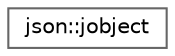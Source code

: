 digraph "Gráfico de jerarquía de clases"
{
 // LATEX_PDF_SIZE
  bgcolor="transparent";
  edge [fontname=Helvetica,fontsize=10,labelfontname=Helvetica,labelfontsize=10];
  node [fontname=Helvetica,fontsize=10,shape=box,height=0.2,width=0.4];
  rankdir="LR";
  Node0 [id="Node000000",label="json::jobject",height=0.2,width=0.4,color="grey40", fillcolor="white", style="filled",URL="$d8/d07/classjson_1_1jobject.html",tooltip="The class used for manipulating JSON objects and arrays."];
}
